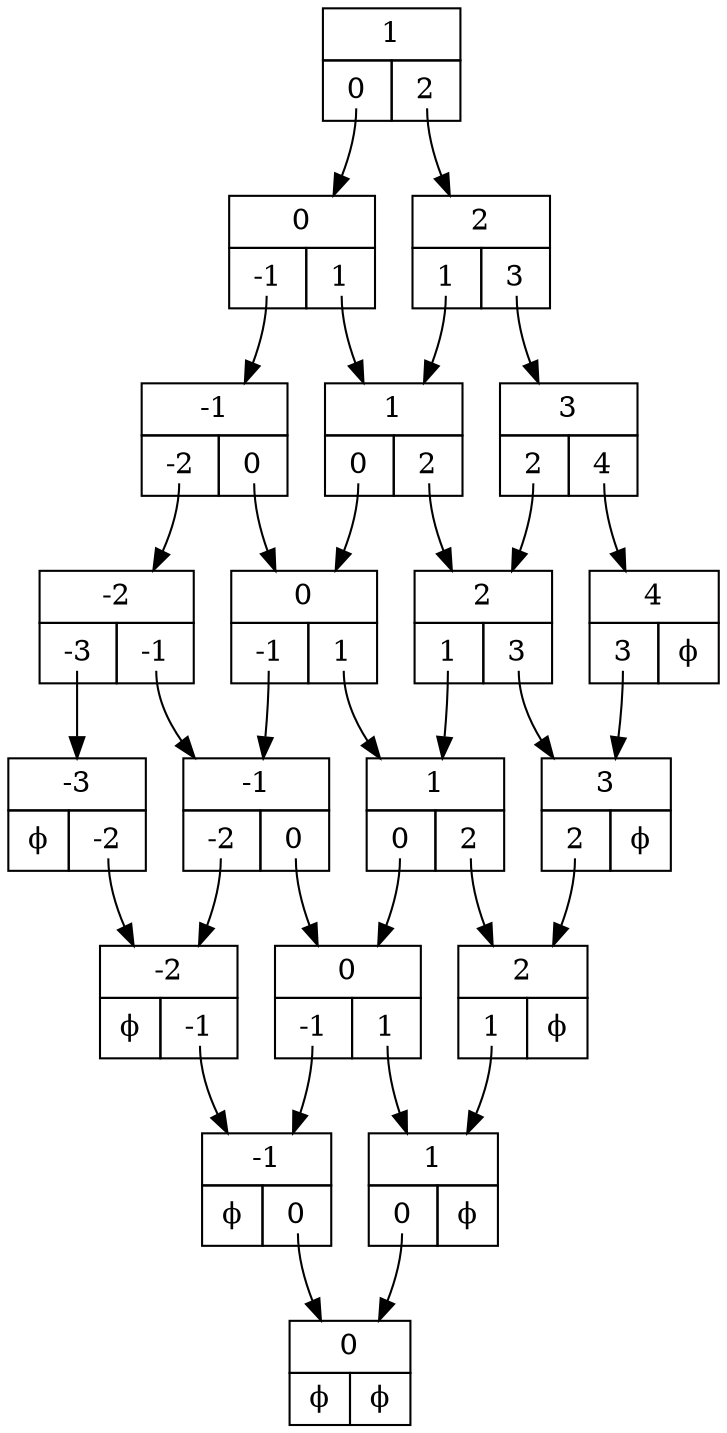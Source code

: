 digraph "1.0" {
   node_1 [shape=none,margin=0,label=
         <<TABLE BORDER="0" CELLBORDER="1" CELLSPACING="0" CELLPADDING="4">
         <TR><TD COLSPAN="2">1</TD></TR>
         <TR><TD PORT="L"> <TABLE BORDER="0" CELLBORDER="0" CELLPADDING="0"><TR><TD PORT="0,1"> 0 </TD> &nbsp; </TR></TABLE> </TD><TD PORT="R"> <TABLE BORDER="0" CELLBORDER="0" CELLPADDING="0"><TR><TD PORT="2,1"> 2 </TD> &nbsp; </TR></TABLE> </TD></TR>
         </TABLE>>,
         ];
   node_1:"0,1" -> node_2;
   node_2 [shape=none,margin=0,label=
         <<TABLE BORDER="0" CELLBORDER="1" CELLSPACING="0" CELLPADDING="4">
         <TR><TD COLSPAN="2">0</TD></TR>
         <TR><TD PORT="L"> <TABLE BORDER="0" CELLBORDER="0" CELLPADDING="0"><TR><TD PORT="-1,1"> -1 </TD> &nbsp; </TR></TABLE> </TD><TD PORT="R"> <TABLE BORDER="0" CELLBORDER="0" CELLPADDING="0"><TR><TD PORT="1,1"> 1 </TD> &nbsp; </TR></TABLE> </TD></TR>
         </TABLE>>,
         ];
   node_2:"-1,1" -> node_3;
   node_3 [shape=none,margin=0,label=
         <<TABLE BORDER="0" CELLBORDER="1" CELLSPACING="0" CELLPADDING="4">
         <TR><TD COLSPAN="2">-1</TD></TR>
         <TR><TD PORT="L"> <TABLE BORDER="0" CELLBORDER="0" CELLPADDING="0"><TR><TD PORT="-2,1"> -2 </TD> &nbsp; </TR></TABLE> </TD><TD PORT="R"> <TABLE BORDER="0" CELLBORDER="0" CELLPADDING="0"><TR><TD PORT="0,1"> 0 </TD> &nbsp; </TR></TABLE> </TD></TR>
         </TABLE>>,
         ];
   node_3:"-2,1" -> node_4;
   node_4 [shape=none,margin=0,label=
         <<TABLE BORDER="0" CELLBORDER="1" CELLSPACING="0" CELLPADDING="4">
         <TR><TD COLSPAN="2">-2</TD></TR>
         <TR><TD PORT="L"> <TABLE BORDER="0" CELLBORDER="0" CELLPADDING="0"><TR><TD PORT="-3,1"> -3 </TD> &nbsp; </TR></TABLE> </TD><TD PORT="R"> <TABLE BORDER="0" CELLBORDER="0" CELLPADDING="0"><TR><TD PORT="-1,1"> -1 </TD> &nbsp; </TR></TABLE> </TD></TR>
         </TABLE>>,
         ];
   node_4:"-3,1" -> node_5;
   node_5 [shape=none,margin=0,label=
         <<TABLE BORDER="0" CELLBORDER="1" CELLSPACING="0" CELLPADDING="4">
         <TR><TD COLSPAN="2">-3</TD></TR>
         <TR><TD PORT="L"> ϕ </TD><TD PORT="R"> <TABLE BORDER="0" CELLBORDER="0" CELLPADDING="0"><TR><TD PORT="-2,1"> -2 </TD> &nbsp; </TR></TABLE> </TD></TR>
         </TABLE>>,
         ];
   node_5:"-2,1" -> node_6;
   node_6 [shape=none,margin=0,label=
         <<TABLE BORDER="0" CELLBORDER="1" CELLSPACING="0" CELLPADDING="4">
         <TR><TD COLSPAN="2">-2</TD></TR>
         <TR><TD PORT="L"> ϕ </TD><TD PORT="R"> <TABLE BORDER="0" CELLBORDER="0" CELLPADDING="0"><TR><TD PORT="-1,1"> -1 </TD> &nbsp; </TR></TABLE> </TD></TR>
         </TABLE>>,
         ];
   node_6:"-1,1" -> node_7;
   node_7 [shape=none,margin=0,label=
         <<TABLE BORDER="0" CELLBORDER="1" CELLSPACING="0" CELLPADDING="4">
         <TR><TD COLSPAN="2">-1</TD></TR>
         <TR><TD PORT="L"> ϕ </TD><TD PORT="R"> <TABLE BORDER="0" CELLBORDER="0" CELLPADDING="0"><TR><TD PORT="0,1"> 0 </TD> &nbsp; </TR></TABLE> </TD></TR>
         </TABLE>>,
         ];
   node_7:"0,1" -> node_8;
   node_8 [shape=none,margin=0,label=
         <<TABLE BORDER="0" CELLBORDER="1" CELLSPACING="0" CELLPADDING="4">
         <TR><TD COLSPAN="2">0</TD></TR>
         <TR><TD PORT="L"> ϕ </TD><TD PORT="R"> ϕ </TD></TR>
         </TABLE>>,
         ];
   node_4:"-1,1" -> node_9;
   node_9 [shape=none,margin=0,label=
         <<TABLE BORDER="0" CELLBORDER="1" CELLSPACING="0" CELLPADDING="4">
         <TR><TD COLSPAN="2">-1</TD></TR>
         <TR><TD PORT="L"> <TABLE BORDER="0" CELLBORDER="0" CELLPADDING="0"><TR><TD PORT="-2,1"> -2 </TD> &nbsp; </TR></TABLE> </TD><TD PORT="R"> <TABLE BORDER="0" CELLBORDER="0" CELLPADDING="0"><TR><TD PORT="0,1"> 0 </TD> &nbsp; </TR></TABLE> </TD></TR>
         </TABLE>>,
         ];
   node_9:"-2,1" -> node_6;
   node_9:"0,1" -> node_10;
   node_10 [shape=none,margin=0,label=
         <<TABLE BORDER="0" CELLBORDER="1" CELLSPACING="0" CELLPADDING="4">
         <TR><TD COLSPAN="2">0</TD></TR>
         <TR><TD PORT="L"> <TABLE BORDER="0" CELLBORDER="0" CELLPADDING="0"><TR><TD PORT="-1,1"> -1 </TD> &nbsp; </TR></TABLE> </TD><TD PORT="R"> <TABLE BORDER="0" CELLBORDER="0" CELLPADDING="0"><TR><TD PORT="1,1"> 1 </TD> &nbsp; </TR></TABLE> </TD></TR>
         </TABLE>>,
         ];
   node_10:"-1,1" -> node_7;
   node_10:"1,1" -> node_11;
   node_11 [shape=none,margin=0,label=
         <<TABLE BORDER="0" CELLBORDER="1" CELLSPACING="0" CELLPADDING="4">
         <TR><TD COLSPAN="2">1</TD></TR>
         <TR><TD PORT="L"> <TABLE BORDER="0" CELLBORDER="0" CELLPADDING="0"><TR><TD PORT="0,1"> 0 </TD> &nbsp; </TR></TABLE> </TD><TD PORT="R"> ϕ </TD></TR>
         </TABLE>>,
         ];
   node_11:"0,1" -> node_8;
   node_3:"0,1" -> node_12;
   node_12 [shape=none,margin=0,label=
         <<TABLE BORDER="0" CELLBORDER="1" CELLSPACING="0" CELLPADDING="4">
         <TR><TD COLSPAN="2">0</TD></TR>
         <TR><TD PORT="L"> <TABLE BORDER="0" CELLBORDER="0" CELLPADDING="0"><TR><TD PORT="-1,1"> -1 </TD> &nbsp; </TR></TABLE> </TD><TD PORT="R"> <TABLE BORDER="0" CELLBORDER="0" CELLPADDING="0"><TR><TD PORT="1,1"> 1 </TD> &nbsp; </TR></TABLE> </TD></TR>
         </TABLE>>,
         ];
   node_12:"-1,1" -> node_9;
   node_12:"1,1" -> node_13;
   node_13 [shape=none,margin=0,label=
         <<TABLE BORDER="0" CELLBORDER="1" CELLSPACING="0" CELLPADDING="4">
         <TR><TD COLSPAN="2">1</TD></TR>
         <TR><TD PORT="L"> <TABLE BORDER="0" CELLBORDER="0" CELLPADDING="0"><TR><TD PORT="0,1"> 0 </TD> &nbsp; </TR></TABLE> </TD><TD PORT="R"> <TABLE BORDER="0" CELLBORDER="0" CELLPADDING="0"><TR><TD PORT="2,1"> 2 </TD> &nbsp; </TR></TABLE> </TD></TR>
         </TABLE>>,
         ];
   node_13:"0,1" -> node_10;
   node_13:"2,1" -> node_14;
   node_14 [shape=none,margin=0,label=
         <<TABLE BORDER="0" CELLBORDER="1" CELLSPACING="0" CELLPADDING="4">
         <TR><TD COLSPAN="2">2</TD></TR>
         <TR><TD PORT="L"> <TABLE BORDER="0" CELLBORDER="0" CELLPADDING="0"><TR><TD PORT="1,1"> 1 </TD> &nbsp; </TR></TABLE> </TD><TD PORT="R"> ϕ </TD></TR>
         </TABLE>>,
         ];
   node_14:"1,1" -> node_11;
   node_2:"1,1" -> node_15;
   node_15 [shape=none,margin=0,label=
         <<TABLE BORDER="0" CELLBORDER="1" CELLSPACING="0" CELLPADDING="4">
         <TR><TD COLSPAN="2">1</TD></TR>
         <TR><TD PORT="L"> <TABLE BORDER="0" CELLBORDER="0" CELLPADDING="0"><TR><TD PORT="0,1"> 0 </TD> &nbsp; </TR></TABLE> </TD><TD PORT="R"> <TABLE BORDER="0" CELLBORDER="0" CELLPADDING="0"><TR><TD PORT="2,1"> 2 </TD> &nbsp; </TR></TABLE> </TD></TR>
         </TABLE>>,
         ];
   node_15:"0,1" -> node_12;
   node_15:"2,1" -> node_16;
   node_16 [shape=none,margin=0,label=
         <<TABLE BORDER="0" CELLBORDER="1" CELLSPACING="0" CELLPADDING="4">
         <TR><TD COLSPAN="2">2</TD></TR>
         <TR><TD PORT="L"> <TABLE BORDER="0" CELLBORDER="0" CELLPADDING="0"><TR><TD PORT="1,1"> 1 </TD> &nbsp; </TR></TABLE> </TD><TD PORT="R"> <TABLE BORDER="0" CELLBORDER="0" CELLPADDING="0"><TR><TD PORT="3,1"> 3 </TD> &nbsp; </TR></TABLE> </TD></TR>
         </TABLE>>,
         ];
   node_16:"1,1" -> node_13;
   node_16:"3,1" -> node_17;
   node_17 [shape=none,margin=0,label=
         <<TABLE BORDER="0" CELLBORDER="1" CELLSPACING="0" CELLPADDING="4">
         <TR><TD COLSPAN="2">3</TD></TR>
         <TR><TD PORT="L"> <TABLE BORDER="0" CELLBORDER="0" CELLPADDING="0"><TR><TD PORT="2,1"> 2 </TD> &nbsp; </TR></TABLE> </TD><TD PORT="R"> ϕ </TD></TR>
         </TABLE>>,
         ];
   node_17:"2,1" -> node_14;
   node_1:"2,1" -> node_18;
   node_18 [shape=none,margin=0,label=
         <<TABLE BORDER="0" CELLBORDER="1" CELLSPACING="0" CELLPADDING="4">
         <TR><TD COLSPAN="2">2</TD></TR>
         <TR><TD PORT="L"> <TABLE BORDER="0" CELLBORDER="0" CELLPADDING="0"><TR><TD PORT="1,1"> 1 </TD> &nbsp; </TR></TABLE> </TD><TD PORT="R"> <TABLE BORDER="0" CELLBORDER="0" CELLPADDING="0"><TR><TD PORT="3,1"> 3 </TD> &nbsp; </TR></TABLE> </TD></TR>
         </TABLE>>,
         ];
   node_18:"1,1" -> node_15;
   node_18:"3,1" -> node_19;
   node_19 [shape=none,margin=0,label=
         <<TABLE BORDER="0" CELLBORDER="1" CELLSPACING="0" CELLPADDING="4">
         <TR><TD COLSPAN="2">3</TD></TR>
         <TR><TD PORT="L"> <TABLE BORDER="0" CELLBORDER="0" CELLPADDING="0"><TR><TD PORT="2,1"> 2 </TD> &nbsp; </TR></TABLE> </TD><TD PORT="R"> <TABLE BORDER="0" CELLBORDER="0" CELLPADDING="0"><TR><TD PORT="4,1"> 4 </TD> &nbsp; </TR></TABLE> </TD></TR>
         </TABLE>>,
         ];
   node_19:"2,1" -> node_16;
   node_19:"4,1" -> node_20;
   node_20 [shape=none,margin=0,label=
         <<TABLE BORDER="0" CELLBORDER="1" CELLSPACING="0" CELLPADDING="4">
         <TR><TD COLSPAN="2">4</TD></TR>
         <TR><TD PORT="L"> <TABLE BORDER="0" CELLBORDER="0" CELLPADDING="0"><TR><TD PORT="3,1"> 3 </TD> &nbsp; </TR></TABLE> </TD><TD PORT="R"> ϕ </TD></TR>
         </TABLE>>,
         ];
   node_20:"3,1" -> node_17;
}
